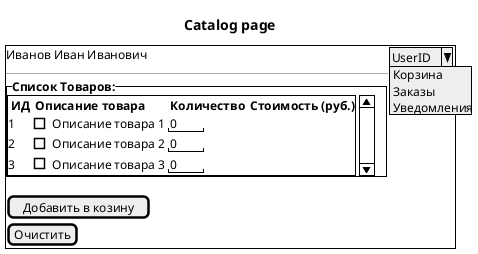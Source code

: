 @startsalt
title Catalog page
{+
  Иванов Иван Иванович | {
  ^UserID^ Корзина^ Заказы^ Уведомления^
  }
  ----
  {^<b>Список Товаров:</b>
	  {SI
	  <b> ИД | <b> Описание товара | <b> Количество	| <b> Стоимость (руб.)	
		  1	| [] Описание товара 1 | "0   "
		  2	| [] Описание товара 2 | "0   "
		  3	| [] Описание товара 3 | "0   "
	  }
  }
  [Добавить в козину] 
  [Очистить]
}
	
@endsalt